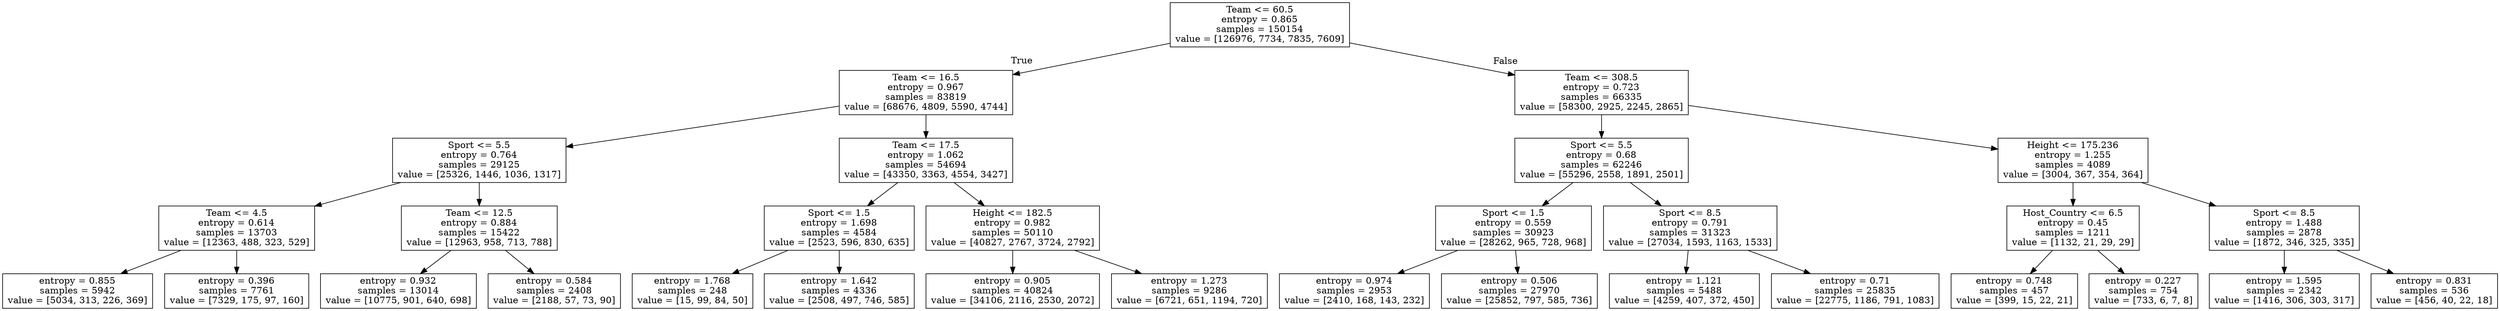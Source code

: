 digraph Tree {
node [shape=box] ;
0 [label="Team <= 60.5\nentropy = 0.865\nsamples = 150154\nvalue = [126976, 7734, 7835, 7609]"] ;
1 [label="Team <= 16.5\nentropy = 0.967\nsamples = 83819\nvalue = [68676, 4809, 5590, 4744]"] ;
0 -> 1 [labeldistance=2.5, labelangle=45, headlabel="True"] ;
2 [label="Sport <= 5.5\nentropy = 0.764\nsamples = 29125\nvalue = [25326, 1446, 1036, 1317]"] ;
1 -> 2 ;
3 [label="Team <= 4.5\nentropy = 0.614\nsamples = 13703\nvalue = [12363, 488, 323, 529]"] ;
2 -> 3 ;
4 [label="entropy = 0.855\nsamples = 5942\nvalue = [5034, 313, 226, 369]"] ;
3 -> 4 ;
5 [label="entropy = 0.396\nsamples = 7761\nvalue = [7329, 175, 97, 160]"] ;
3 -> 5 ;
6 [label="Team <= 12.5\nentropy = 0.884\nsamples = 15422\nvalue = [12963, 958, 713, 788]"] ;
2 -> 6 ;
7 [label="entropy = 0.932\nsamples = 13014\nvalue = [10775, 901, 640, 698]"] ;
6 -> 7 ;
8 [label="entropy = 0.584\nsamples = 2408\nvalue = [2188, 57, 73, 90]"] ;
6 -> 8 ;
9 [label="Team <= 17.5\nentropy = 1.062\nsamples = 54694\nvalue = [43350, 3363, 4554, 3427]"] ;
1 -> 9 ;
10 [label="Sport <= 1.5\nentropy = 1.698\nsamples = 4584\nvalue = [2523, 596, 830, 635]"] ;
9 -> 10 ;
11 [label="entropy = 1.768\nsamples = 248\nvalue = [15, 99, 84, 50]"] ;
10 -> 11 ;
12 [label="entropy = 1.642\nsamples = 4336\nvalue = [2508, 497, 746, 585]"] ;
10 -> 12 ;
13 [label="Height <= 182.5\nentropy = 0.982\nsamples = 50110\nvalue = [40827, 2767, 3724, 2792]"] ;
9 -> 13 ;
14 [label="entropy = 0.905\nsamples = 40824\nvalue = [34106, 2116, 2530, 2072]"] ;
13 -> 14 ;
15 [label="entropy = 1.273\nsamples = 9286\nvalue = [6721, 651, 1194, 720]"] ;
13 -> 15 ;
16 [label="Team <= 308.5\nentropy = 0.723\nsamples = 66335\nvalue = [58300, 2925, 2245, 2865]"] ;
0 -> 16 [labeldistance=2.5, labelangle=-45, headlabel="False"] ;
17 [label="Sport <= 5.5\nentropy = 0.68\nsamples = 62246\nvalue = [55296, 2558, 1891, 2501]"] ;
16 -> 17 ;
18 [label="Sport <= 1.5\nentropy = 0.559\nsamples = 30923\nvalue = [28262, 965, 728, 968]"] ;
17 -> 18 ;
19 [label="entropy = 0.974\nsamples = 2953\nvalue = [2410, 168, 143, 232]"] ;
18 -> 19 ;
20 [label="entropy = 0.506\nsamples = 27970\nvalue = [25852, 797, 585, 736]"] ;
18 -> 20 ;
21 [label="Sport <= 8.5\nentropy = 0.791\nsamples = 31323\nvalue = [27034, 1593, 1163, 1533]"] ;
17 -> 21 ;
22 [label="entropy = 1.121\nsamples = 5488\nvalue = [4259, 407, 372, 450]"] ;
21 -> 22 ;
23 [label="entropy = 0.71\nsamples = 25835\nvalue = [22775, 1186, 791, 1083]"] ;
21 -> 23 ;
24 [label="Height <= 175.236\nentropy = 1.255\nsamples = 4089\nvalue = [3004, 367, 354, 364]"] ;
16 -> 24 ;
25 [label="Host_Country <= 6.5\nentropy = 0.45\nsamples = 1211\nvalue = [1132, 21, 29, 29]"] ;
24 -> 25 ;
26 [label="entropy = 0.748\nsamples = 457\nvalue = [399, 15, 22, 21]"] ;
25 -> 26 ;
27 [label="entropy = 0.227\nsamples = 754\nvalue = [733, 6, 7, 8]"] ;
25 -> 27 ;
28 [label="Sport <= 8.5\nentropy = 1.488\nsamples = 2878\nvalue = [1872, 346, 325, 335]"] ;
24 -> 28 ;
29 [label="entropy = 1.595\nsamples = 2342\nvalue = [1416, 306, 303, 317]"] ;
28 -> 29 ;
30 [label="entropy = 0.831\nsamples = 536\nvalue = [456, 40, 22, 18]"] ;
28 -> 30 ;
}